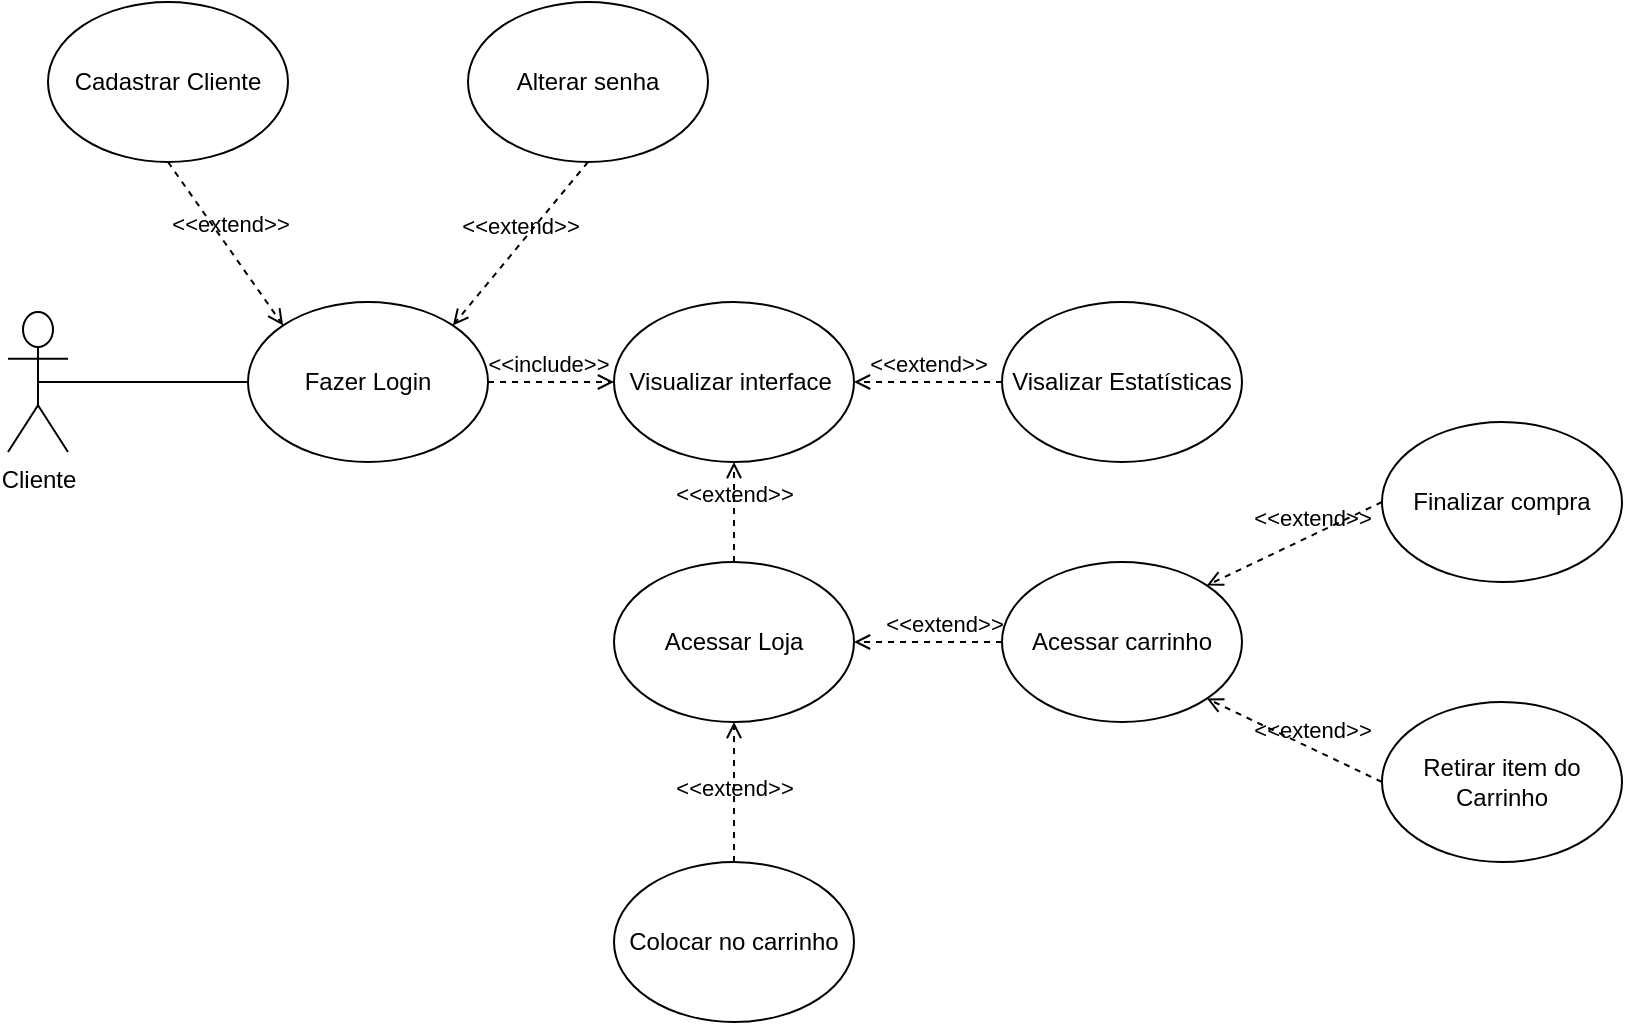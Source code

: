 <mxfile version="22.1.4" type="google">
  <diagram name="Página-1" id="n6TLfND3LST2ynLtIxYY">
    <mxGraphModel grid="1" page="1" gridSize="10" guides="1" tooltips="1" connect="1" arrows="1" fold="1" pageScale="1" pageWidth="827" pageHeight="1169" math="0" shadow="0">
      <root>
        <mxCell id="0" />
        <mxCell id="1" parent="0" />
        <mxCell id="K9sMG0H9KpZLSvr28Ce5-1" value="Cliente" style="shape=umlActor;verticalLabelPosition=bottom;verticalAlign=top;html=1;outlineConnect=0;" vertex="1" parent="1">
          <mxGeometry x="10" y="445" width="30" height="70" as="geometry" />
        </mxCell>
        <mxCell id="K9sMG0H9KpZLSvr28Ce5-4" value="Cadastrar Cliente" style="ellipse;whiteSpace=wrap;html=1;" vertex="1" parent="1">
          <mxGeometry x="30" y="290" width="120" height="80" as="geometry" />
        </mxCell>
        <mxCell id="K9sMG0H9KpZLSvr28Ce5-6" value="Fazer Login" style="ellipse;whiteSpace=wrap;html=1;" vertex="1" parent="1">
          <mxGeometry x="130" y="440" width="120" height="80" as="geometry" />
        </mxCell>
        <mxCell id="K9sMG0H9KpZLSvr28Ce5-7" value="Colocar no carrinho" style="ellipse;whiteSpace=wrap;html=1;" vertex="1" parent="1">
          <mxGeometry x="313" y="720" width="120" height="80" as="geometry" />
        </mxCell>
        <mxCell id="K9sMG0H9KpZLSvr28Ce5-8" value="Acessar Loja" style="ellipse;whiteSpace=wrap;html=1;" vertex="1" parent="1">
          <mxGeometry x="313" y="570" width="120" height="80" as="geometry" />
        </mxCell>
        <mxCell id="K9sMG0H9KpZLSvr28Ce5-21" value="Acessar carrinho" style="ellipse;whiteSpace=wrap;html=1;" vertex="1" parent="1">
          <mxGeometry x="507" y="570" width="120" height="80" as="geometry" />
        </mxCell>
        <mxCell id="K9sMG0H9KpZLSvr28Ce5-25" value="Visualizar interface&amp;nbsp;" style="ellipse;whiteSpace=wrap;html=1;" vertex="1" parent="1">
          <mxGeometry x="313" y="440" width="120" height="80" as="geometry" />
        </mxCell>
        <mxCell id="M1nOs3E-OvUYg1OBMXoM-1" style="rounded=0;orthogonalLoop=1;jettySize=auto;html=1;entryX=0.5;entryY=0.5;entryDx=0;entryDy=0;entryPerimeter=0;endArrow=none;endFill=0;" edge="1" parent="1" source="K9sMG0H9KpZLSvr28Ce5-6" target="K9sMG0H9KpZLSvr28Ce5-1">
          <mxGeometry relative="1" as="geometry" />
        </mxCell>
        <mxCell id="M1nOs3E-OvUYg1OBMXoM-4" value="Finalizar compra" style="ellipse;whiteSpace=wrap;html=1;" vertex="1" parent="1">
          <mxGeometry x="697" y="500" width="120" height="80" as="geometry" />
        </mxCell>
        <mxCell id="M1nOs3E-OvUYg1OBMXoM-6" value="&amp;lt;&amp;lt;include&amp;gt;&amp;gt;" style="html=1;verticalAlign=bottom;labelBackgroundColor=none;endArrow=open;endFill=0;dashed=1;rounded=0;exitX=1;exitY=0.5;exitDx=0;exitDy=0;entryX=0;entryY=0.5;entryDx=0;entryDy=0;" edge="1" parent="1" source="K9sMG0H9KpZLSvr28Ce5-6" target="K9sMG0H9KpZLSvr28Ce5-25">
          <mxGeometry x="-0.048" width="160" relative="1" as="geometry">
            <mxPoint x="250" y="540" as="sourcePoint" />
            <mxPoint x="410" y="540" as="targetPoint" />
            <mxPoint as="offset" />
          </mxGeometry>
        </mxCell>
        <mxCell id="M1nOs3E-OvUYg1OBMXoM-7" value="Alterar senha" style="ellipse;whiteSpace=wrap;html=1;" vertex="1" parent="1">
          <mxGeometry x="240" y="290" width="120" height="80" as="geometry" />
        </mxCell>
        <mxCell id="M1nOs3E-OvUYg1OBMXoM-9" value="&amp;lt;&amp;lt;extend&amp;gt;&amp;gt;" style="html=1;verticalAlign=bottom;labelBackgroundColor=none;endArrow=open;endFill=0;dashed=1;rounded=0;entryX=1;entryY=0;entryDx=0;entryDy=0;exitX=0.5;exitY=1;exitDx=0;exitDy=0;" edge="1" parent="1" source="M1nOs3E-OvUYg1OBMXoM-7" target="K9sMG0H9KpZLSvr28Ce5-6">
          <mxGeometry width="160" relative="1" as="geometry">
            <mxPoint x="100" y="380" as="sourcePoint" />
            <mxPoint x="158" y="462" as="targetPoint" />
          </mxGeometry>
        </mxCell>
        <mxCell id="M1nOs3E-OvUYg1OBMXoM-11" value="&amp;lt;&amp;lt;extend&amp;gt;&amp;gt;" style="html=1;verticalAlign=bottom;labelBackgroundColor=none;endArrow=open;endFill=0;dashed=1;rounded=0;entryX=0.5;entryY=1;entryDx=0;entryDy=0;exitX=0.5;exitY=0;exitDx=0;exitDy=0;" edge="1" parent="1" source="K9sMG0H9KpZLSvr28Ce5-8" target="K9sMG0H9KpZLSvr28Ce5-25">
          <mxGeometry width="160" relative="1" as="geometry">
            <mxPoint x="275" y="600" as="sourcePoint" />
            <mxPoint x="207" y="682" as="targetPoint" />
          </mxGeometry>
        </mxCell>
        <mxCell id="M1nOs3E-OvUYg1OBMXoM-12" value="&amp;lt;&amp;lt;extend&amp;gt;&amp;gt;" style="html=1;verticalAlign=bottom;labelBackgroundColor=none;endArrow=open;endFill=0;dashed=1;rounded=0;exitX=0.5;exitY=0;exitDx=0;exitDy=0;entryX=0.5;entryY=1;entryDx=0;entryDy=0;" edge="1" parent="1" source="K9sMG0H9KpZLSvr28Ce5-7" target="K9sMG0H9KpZLSvr28Ce5-8">
          <mxGeometry x="-0.2" width="160" relative="1" as="geometry">
            <mxPoint x="367" y="690" as="sourcePoint" />
            <mxPoint x="427" y="670" as="targetPoint" />
            <mxPoint as="offset" />
          </mxGeometry>
        </mxCell>
        <mxCell id="M1nOs3E-OvUYg1OBMXoM-15" value="&amp;lt;&amp;lt;extend&amp;gt;&amp;gt;" style="html=1;verticalAlign=bottom;labelBackgroundColor=none;endArrow=open;endFill=0;dashed=1;rounded=0;exitX=0;exitY=0.5;exitDx=0;exitDy=0;entryX=1;entryY=0.5;entryDx=0;entryDy=0;" edge="1" parent="1" source="K9sMG0H9KpZLSvr28Ce5-21" target="K9sMG0H9KpZLSvr28Ce5-8">
          <mxGeometry x="-0.2" width="160" relative="1" as="geometry">
            <mxPoint x="383" y="730" as="sourcePoint" />
            <mxPoint x="383" y="660" as="targetPoint" />
            <mxPoint as="offset" />
          </mxGeometry>
        </mxCell>
        <mxCell id="M1nOs3E-OvUYg1OBMXoM-16" value="&amp;lt;&amp;lt;extend&amp;gt;&amp;gt;" style="html=1;verticalAlign=bottom;labelBackgroundColor=none;endArrow=open;endFill=0;dashed=1;rounded=0;exitX=0;exitY=0.5;exitDx=0;exitDy=0;entryX=1;entryY=0;entryDx=0;entryDy=0;" edge="1" parent="1" source="M1nOs3E-OvUYg1OBMXoM-4" target="K9sMG0H9KpZLSvr28Ce5-21">
          <mxGeometry x="-0.2" width="160" relative="1" as="geometry">
            <mxPoint x="771" y="609.5" as="sourcePoint" />
            <mxPoint x="677" y="609.5" as="targetPoint" />
            <mxPoint as="offset" />
          </mxGeometry>
        </mxCell>
        <mxCell id="xcXLnAr1kFvrA0ngF8GP-1" value="&amp;lt;&amp;lt;extend&amp;gt;&amp;gt;" style="html=1;verticalAlign=bottom;labelBackgroundColor=none;endArrow=open;endFill=0;dashed=1;rounded=0;entryX=1;entryY=0.5;entryDx=0;entryDy=0;exitX=0;exitY=0.5;exitDx=0;exitDy=0;" edge="1" parent="1" source="xcXLnAr1kFvrA0ngF8GP-2" target="K9sMG0H9KpZLSvr28Ce5-25">
          <mxGeometry width="160" relative="1" as="geometry">
            <mxPoint x="517" y="480" as="sourcePoint" />
            <mxPoint x="497" y="465" as="targetPoint" />
          </mxGeometry>
        </mxCell>
        <mxCell id="xcXLnAr1kFvrA0ngF8GP-2" value="Visalizar Estatísticas" style="ellipse;whiteSpace=wrap;html=1;" vertex="1" parent="1">
          <mxGeometry x="507" y="440" width="120" height="80" as="geometry" />
        </mxCell>
        <mxCell id="xcXLnAr1kFvrA0ngF8GP-4" value="Retirar item do Carrinho" style="ellipse;whiteSpace=wrap;html=1;" vertex="1" parent="1">
          <mxGeometry x="697" y="640" width="120" height="80" as="geometry" />
        </mxCell>
        <mxCell id="xcXLnAr1kFvrA0ngF8GP-5" value="&amp;lt;&amp;lt;extend&amp;gt;&amp;gt;" style="html=1;verticalAlign=bottom;labelBackgroundColor=none;endArrow=open;endFill=0;dashed=1;rounded=0;exitX=0;exitY=0.5;exitDx=0;exitDy=0;entryX=1;entryY=1;entryDx=0;entryDy=0;" edge="1" parent="1" source="xcXLnAr1kFvrA0ngF8GP-4" target="K9sMG0H9KpZLSvr28Ce5-21">
          <mxGeometry x="-0.2" width="160" relative="1" as="geometry">
            <mxPoint x="707" y="550" as="sourcePoint" />
            <mxPoint x="637" y="620" as="targetPoint" />
            <mxPoint as="offset" />
          </mxGeometry>
        </mxCell>
        <mxCell id="M1nOs3E-OvUYg1OBMXoM-5" value="&amp;lt;&amp;lt;extend&amp;gt;&amp;gt;" style="html=1;verticalAlign=bottom;labelBackgroundColor=none;endArrow=open;endFill=0;dashed=1;rounded=0;entryX=0;entryY=0;entryDx=0;entryDy=0;exitX=0.5;exitY=1;exitDx=0;exitDy=0;" edge="1" parent="1" source="K9sMG0H9KpZLSvr28Ce5-4" target="K9sMG0H9KpZLSvr28Ce5-6">
          <mxGeometry x="-0.0" y="1" width="160" relative="1" as="geometry">
            <mxPoint x="120" y="410" as="sourcePoint" />
            <mxPoint x="280" y="410" as="targetPoint" />
            <mxPoint x="1" as="offset" />
          </mxGeometry>
        </mxCell>
      </root>
    </mxGraphModel>
  </diagram>
</mxfile>
